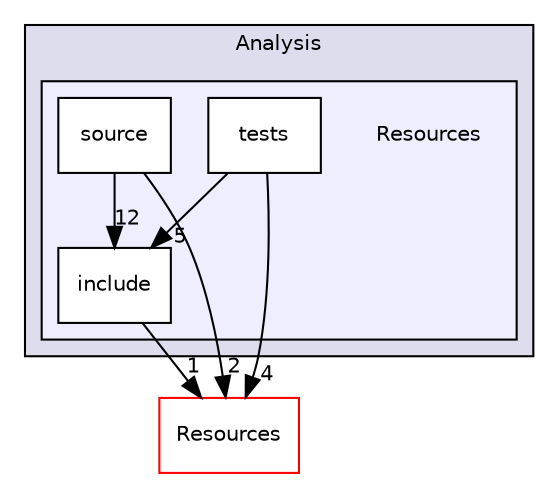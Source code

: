 digraph "Resources" {
  compound=true
  node [ fontsize="10", fontname="Helvetica"];
  edge [ labelfontsize="10", labelfontname="Helvetica"];
  subgraph clusterdir_19b17cb436010079e3d017a29cb7858f {
    graph [ bgcolor="#ddddee", pencolor="black", label="Analysis" fontname="Helvetica", fontsize="10", URL="dir_19b17cb436010079e3d017a29cb7858f.html"]
  subgraph clusterdir_5d7c6f6db18e60e39633f445f8be697c {
    graph [ bgcolor="#eeeeff", pencolor="black", label="" URL="dir_5d7c6f6db18e60e39633f445f8be697c.html"];
    dir_5d7c6f6db18e60e39633f445f8be697c [shape=plaintext label="Resources"];
    dir_fdbb26d364adda535ca8980b8f553b87 [shape=box label="include" color="black" fillcolor="white" style="filled" URL="dir_fdbb26d364adda535ca8980b8f553b87.html"];
    dir_0912d7e9647d620175d4530d18abb718 [shape=box label="source" color="black" fillcolor="white" style="filled" URL="dir_0912d7e9647d620175d4530d18abb718.html"];
    dir_19aa183c85ebb5740f9cfe961a4aed39 [shape=box label="tests" color="black" fillcolor="white" style="filled" URL="dir_19aa183c85ebb5740f9cfe961a4aed39.html"];
  }
  }
  dir_bde32bf976401edbce144c1ca78437b0 [shape=box label="Resources" fillcolor="white" style="filled" color="red" URL="dir_bde32bf976401edbce144c1ca78437b0.html"];
  dir_0912d7e9647d620175d4530d18abb718->dir_bde32bf976401edbce144c1ca78437b0 [headlabel="2", labeldistance=1.5 headhref="dir_000021_000019.html"];
  dir_0912d7e9647d620175d4530d18abb718->dir_fdbb26d364adda535ca8980b8f553b87 [headlabel="12", labeldistance=1.5 headhref="dir_000021_000018.html"];
  dir_fdbb26d364adda535ca8980b8f553b87->dir_bde32bf976401edbce144c1ca78437b0 [headlabel="1", labeldistance=1.5 headhref="dir_000018_000019.html"];
  dir_19aa183c85ebb5740f9cfe961a4aed39->dir_bde32bf976401edbce144c1ca78437b0 [headlabel="4", labeldistance=1.5 headhref="dir_000073_000019.html"];
  dir_19aa183c85ebb5740f9cfe961a4aed39->dir_fdbb26d364adda535ca8980b8f553b87 [headlabel="5", labeldistance=1.5 headhref="dir_000073_000018.html"];
}
